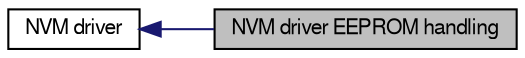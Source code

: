 digraph structs
{
  edge [fontname="FreeSans",fontsize="10",labelfontname="FreeSans",labelfontsize="10"];
  node [fontname="FreeSans",fontsize="10",shape=record];
  rankdir=LR;
  Node0 [label="NVM driver EEPROM handling",height=0.2,width=0.4,color="black", fillcolor="grey75", style="filled" fontcolor="black"];
  Node1 [label="NVM driver",height=0.2,width=0.4,color="black", fillcolor="white", style="filled",URL="$group__nvm__group.html",tooltip="Low-level driver implementation for the AVR XMEGA Non Volatile Memory Controller..."];
  Node1->Node0 [shape=plaintext, color="midnightblue", dir="back", style="solid"];
}
